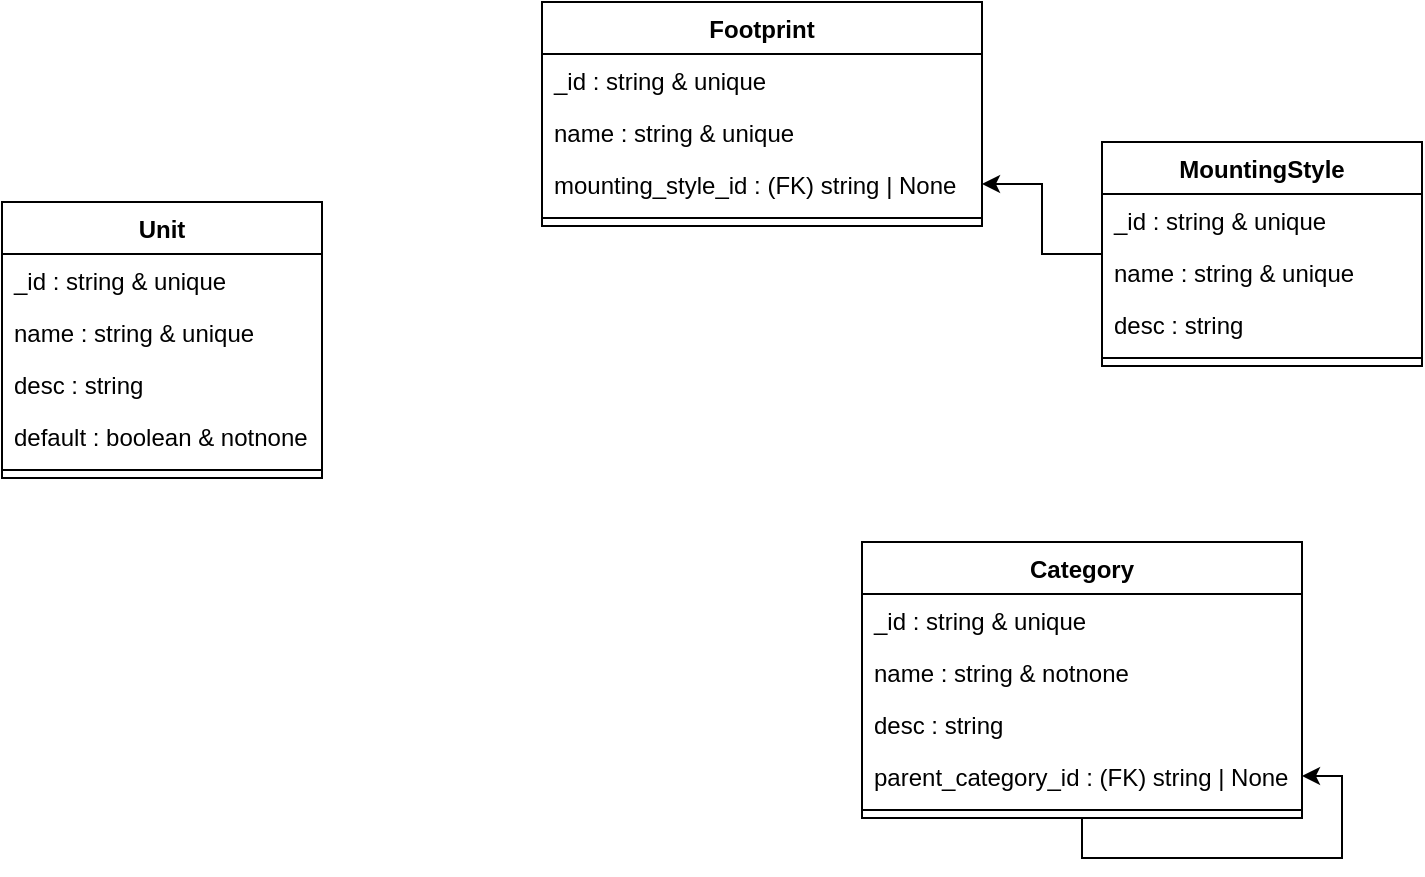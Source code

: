 <mxfile version="18.0.6" type="device"><diagram id="C5RBs43oDa-KdzZeNtuy" name="Page-1"><mxGraphModel dx="2062" dy="1167" grid="1" gridSize="10" guides="1" tooltips="1" connect="1" arrows="1" fold="1" page="1" pageScale="1" pageWidth="827" pageHeight="1169" math="0" shadow="0"><root><mxCell id="WIyWlLk6GJQsqaUBKTNV-0"/><mxCell id="WIyWlLk6GJQsqaUBKTNV-1" parent="WIyWlLk6GJQsqaUBKTNV-0"/><mxCell id="fieOuZ1Hjvnu-ifnMHke-19" value="" style="edgeStyle=orthogonalEdgeStyle;rounded=0;orthogonalLoop=1;jettySize=auto;html=1;" parent="WIyWlLk6GJQsqaUBKTNV-1" source="fieOuZ1Hjvnu-ifnMHke-0" target="fieOuZ1Hjvnu-ifnMHke-12" edge="1"><mxGeometry relative="1" as="geometry"><mxPoint x="520" y="226" as="targetPoint"/></mxGeometry></mxCell><mxCell id="fieOuZ1Hjvnu-ifnMHke-0" value="MountingStyle" style="swimlane;fontStyle=1;align=center;verticalAlign=top;childLayout=stackLayout;horizontal=1;startSize=26;horizontalStack=0;resizeParent=1;resizeParentMax=0;resizeLast=0;collapsible=1;marginBottom=0;" parent="WIyWlLk6GJQsqaUBKTNV-1" vertex="1"><mxGeometry x="600" y="180" width="160" height="112" as="geometry"/></mxCell><mxCell id="fieOuZ1Hjvnu-ifnMHke-1" value="_id : string &amp; unique" style="text;strokeColor=none;fillColor=none;align=left;verticalAlign=top;spacingLeft=4;spacingRight=4;overflow=hidden;rotatable=0;points=[[0,0.5],[1,0.5]];portConstraint=eastwest;" parent="fieOuZ1Hjvnu-ifnMHke-0" vertex="1"><mxGeometry y="26" width="160" height="26" as="geometry"/></mxCell><mxCell id="fieOuZ1Hjvnu-ifnMHke-4" value="name : string &amp; unique" style="text;strokeColor=none;fillColor=none;align=left;verticalAlign=top;spacingLeft=4;spacingRight=4;overflow=hidden;rotatable=0;points=[[0,0.5],[1,0.5]];portConstraint=eastwest;" parent="fieOuZ1Hjvnu-ifnMHke-0" vertex="1"><mxGeometry y="52" width="160" height="26" as="geometry"/></mxCell><mxCell id="fieOuZ1Hjvnu-ifnMHke-5" value="desc : string" style="text;strokeColor=none;fillColor=none;align=left;verticalAlign=top;spacingLeft=4;spacingRight=4;overflow=hidden;rotatable=0;points=[[0,0.5],[1,0.5]];portConstraint=eastwest;" parent="fieOuZ1Hjvnu-ifnMHke-0" vertex="1"><mxGeometry y="78" width="160" height="26" as="geometry"/></mxCell><mxCell id="fieOuZ1Hjvnu-ifnMHke-2" value="" style="line;strokeWidth=1;fillColor=none;align=left;verticalAlign=middle;spacingTop=-1;spacingLeft=3;spacingRight=3;rotatable=0;labelPosition=right;points=[];portConstraint=eastwest;" parent="fieOuZ1Hjvnu-ifnMHke-0" vertex="1"><mxGeometry y="104" width="160" height="8" as="geometry"/></mxCell><mxCell id="fieOuZ1Hjvnu-ifnMHke-6" value="Footprint" style="swimlane;fontStyle=1;align=center;verticalAlign=top;childLayout=stackLayout;horizontal=1;startSize=26;horizontalStack=0;resizeParent=1;resizeParentMax=0;resizeLast=0;collapsible=1;marginBottom=0;" parent="WIyWlLk6GJQsqaUBKTNV-1" vertex="1"><mxGeometry x="320" y="110" width="220" height="112" as="geometry"/></mxCell><mxCell id="fieOuZ1Hjvnu-ifnMHke-7" value="_id : string &amp; unique" style="text;strokeColor=none;fillColor=none;align=left;verticalAlign=top;spacingLeft=4;spacingRight=4;overflow=hidden;rotatable=0;points=[[0,0.5],[1,0.5]];portConstraint=eastwest;" parent="fieOuZ1Hjvnu-ifnMHke-6" vertex="1"><mxGeometry y="26" width="220" height="26" as="geometry"/></mxCell><mxCell id="fieOuZ1Hjvnu-ifnMHke-11" value="name : string &amp; unique" style="text;strokeColor=none;fillColor=none;align=left;verticalAlign=top;spacingLeft=4;spacingRight=4;overflow=hidden;rotatable=0;points=[[0,0.5],[1,0.5]];portConstraint=eastwest;" parent="fieOuZ1Hjvnu-ifnMHke-6" vertex="1"><mxGeometry y="52" width="220" height="26" as="geometry"/></mxCell><mxCell id="fieOuZ1Hjvnu-ifnMHke-12" value="mounting_style_id : (FK) string | None" style="text;strokeColor=none;fillColor=none;align=left;verticalAlign=top;spacingLeft=4;spacingRight=4;overflow=hidden;rotatable=0;points=[[0,0.5],[1,0.5]];portConstraint=eastwest;" parent="fieOuZ1Hjvnu-ifnMHke-6" vertex="1"><mxGeometry y="78" width="220" height="26" as="geometry"/></mxCell><mxCell id="fieOuZ1Hjvnu-ifnMHke-8" value="" style="line;strokeWidth=1;fillColor=none;align=left;verticalAlign=middle;spacingTop=-1;spacingLeft=3;spacingRight=3;rotatable=0;labelPosition=right;points=[];portConstraint=eastwest;" parent="fieOuZ1Hjvnu-ifnMHke-6" vertex="1"><mxGeometry y="104" width="220" height="8" as="geometry"/></mxCell><mxCell id="n6acj3HLX8EAkP7i3ro5-0" value="Category" style="swimlane;fontStyle=1;align=center;verticalAlign=top;childLayout=stackLayout;horizontal=1;startSize=26;horizontalStack=0;resizeParent=1;resizeParentMax=0;resizeLast=0;collapsible=1;marginBottom=0;" parent="WIyWlLk6GJQsqaUBKTNV-1" vertex="1"><mxGeometry x="480" y="380" width="220" height="138" as="geometry"/></mxCell><mxCell id="n6acj3HLX8EAkP7i3ro5-1" value="_id : string &amp; unique" style="text;strokeColor=none;fillColor=none;align=left;verticalAlign=top;spacingLeft=4;spacingRight=4;overflow=hidden;rotatable=0;points=[[0,0.5],[1,0.5]];portConstraint=eastwest;" parent="n6acj3HLX8EAkP7i3ro5-0" vertex="1"><mxGeometry y="26" width="220" height="26" as="geometry"/></mxCell><mxCell id="n6acj3HLX8EAkP7i3ro5-4" value="name : string &amp; notnone" style="text;strokeColor=none;fillColor=none;align=left;verticalAlign=top;spacingLeft=4;spacingRight=4;overflow=hidden;rotatable=0;points=[[0,0.5],[1,0.5]];portConstraint=eastwest;" parent="n6acj3HLX8EAkP7i3ro5-0" vertex="1"><mxGeometry y="52" width="220" height="26" as="geometry"/></mxCell><mxCell id="n6acj3HLX8EAkP7i3ro5-5" value="desc : string" style="text;strokeColor=none;fillColor=none;align=left;verticalAlign=top;spacingLeft=4;spacingRight=4;overflow=hidden;rotatable=0;points=[[0,0.5],[1,0.5]];portConstraint=eastwest;" parent="n6acj3HLX8EAkP7i3ro5-0" vertex="1"><mxGeometry y="78" width="220" height="26" as="geometry"/></mxCell><mxCell id="n6acj3HLX8EAkP7i3ro5-6" value="parent_category_id : (FK) string | None" style="text;strokeColor=none;fillColor=none;align=left;verticalAlign=top;spacingLeft=4;spacingRight=4;overflow=hidden;rotatable=0;points=[[0,0.5],[1,0.5]];portConstraint=eastwest;" parent="n6acj3HLX8EAkP7i3ro5-0" vertex="1"><mxGeometry y="104" width="220" height="26" as="geometry"/></mxCell><mxCell id="n6acj3HLX8EAkP7i3ro5-2" value="" style="line;strokeWidth=1;fillColor=none;align=left;verticalAlign=middle;spacingTop=-1;spacingLeft=3;spacingRight=3;rotatable=0;labelPosition=right;points=[];portConstraint=eastwest;" parent="n6acj3HLX8EAkP7i3ro5-0" vertex="1"><mxGeometry y="130" width="220" height="8" as="geometry"/></mxCell><mxCell id="n6acj3HLX8EAkP7i3ro5-7" style="edgeStyle=orthogonalEdgeStyle;rounded=0;orthogonalLoop=1;jettySize=auto;html=1;" parent="n6acj3HLX8EAkP7i3ro5-0" source="n6acj3HLX8EAkP7i3ro5-0" target="n6acj3HLX8EAkP7i3ro5-6" edge="1"><mxGeometry relative="1" as="geometry"/></mxCell><mxCell id="quR0RUCWNrhYLH0FBBgC-0" value="Unit" style="swimlane;fontStyle=1;align=center;verticalAlign=top;childLayout=stackLayout;horizontal=1;startSize=26;horizontalStack=0;resizeParent=1;resizeParentMax=0;resizeLast=0;collapsible=1;marginBottom=0;" vertex="1" parent="WIyWlLk6GJQsqaUBKTNV-1"><mxGeometry x="50" y="210" width="160" height="138" as="geometry"/></mxCell><mxCell id="quR0RUCWNrhYLH0FBBgC-1" value="_id : string &amp; unique" style="text;strokeColor=none;fillColor=none;align=left;verticalAlign=top;spacingLeft=4;spacingRight=4;overflow=hidden;rotatable=0;points=[[0,0.5],[1,0.5]];portConstraint=eastwest;" vertex="1" parent="quR0RUCWNrhYLH0FBBgC-0"><mxGeometry y="26" width="160" height="26" as="geometry"/></mxCell><mxCell id="quR0RUCWNrhYLH0FBBgC-4" value="name : string &amp; unique" style="text;strokeColor=none;fillColor=none;align=left;verticalAlign=top;spacingLeft=4;spacingRight=4;overflow=hidden;rotatable=0;points=[[0,0.5],[1,0.5]];portConstraint=eastwest;" vertex="1" parent="quR0RUCWNrhYLH0FBBgC-0"><mxGeometry y="52" width="160" height="26" as="geometry"/></mxCell><mxCell id="quR0RUCWNrhYLH0FBBgC-5" value="desc : string" style="text;strokeColor=none;fillColor=none;align=left;verticalAlign=top;spacingLeft=4;spacingRight=4;overflow=hidden;rotatable=0;points=[[0,0.5],[1,0.5]];portConstraint=eastwest;" vertex="1" parent="quR0RUCWNrhYLH0FBBgC-0"><mxGeometry y="78" width="160" height="26" as="geometry"/></mxCell><mxCell id="quR0RUCWNrhYLH0FBBgC-6" value="default : boolean &amp; notnone" style="text;strokeColor=none;fillColor=none;align=left;verticalAlign=top;spacingLeft=4;spacingRight=4;overflow=hidden;rotatable=0;points=[[0,0.5],[1,0.5]];portConstraint=eastwest;" vertex="1" parent="quR0RUCWNrhYLH0FBBgC-0"><mxGeometry y="104" width="160" height="26" as="geometry"/></mxCell><mxCell id="quR0RUCWNrhYLH0FBBgC-2" value="" style="line;strokeWidth=1;fillColor=none;align=left;verticalAlign=middle;spacingTop=-1;spacingLeft=3;spacingRight=3;rotatable=0;labelPosition=right;points=[];portConstraint=eastwest;" vertex="1" parent="quR0RUCWNrhYLH0FBBgC-0"><mxGeometry y="130" width="160" height="8" as="geometry"/></mxCell></root></mxGraphModel></diagram></mxfile>